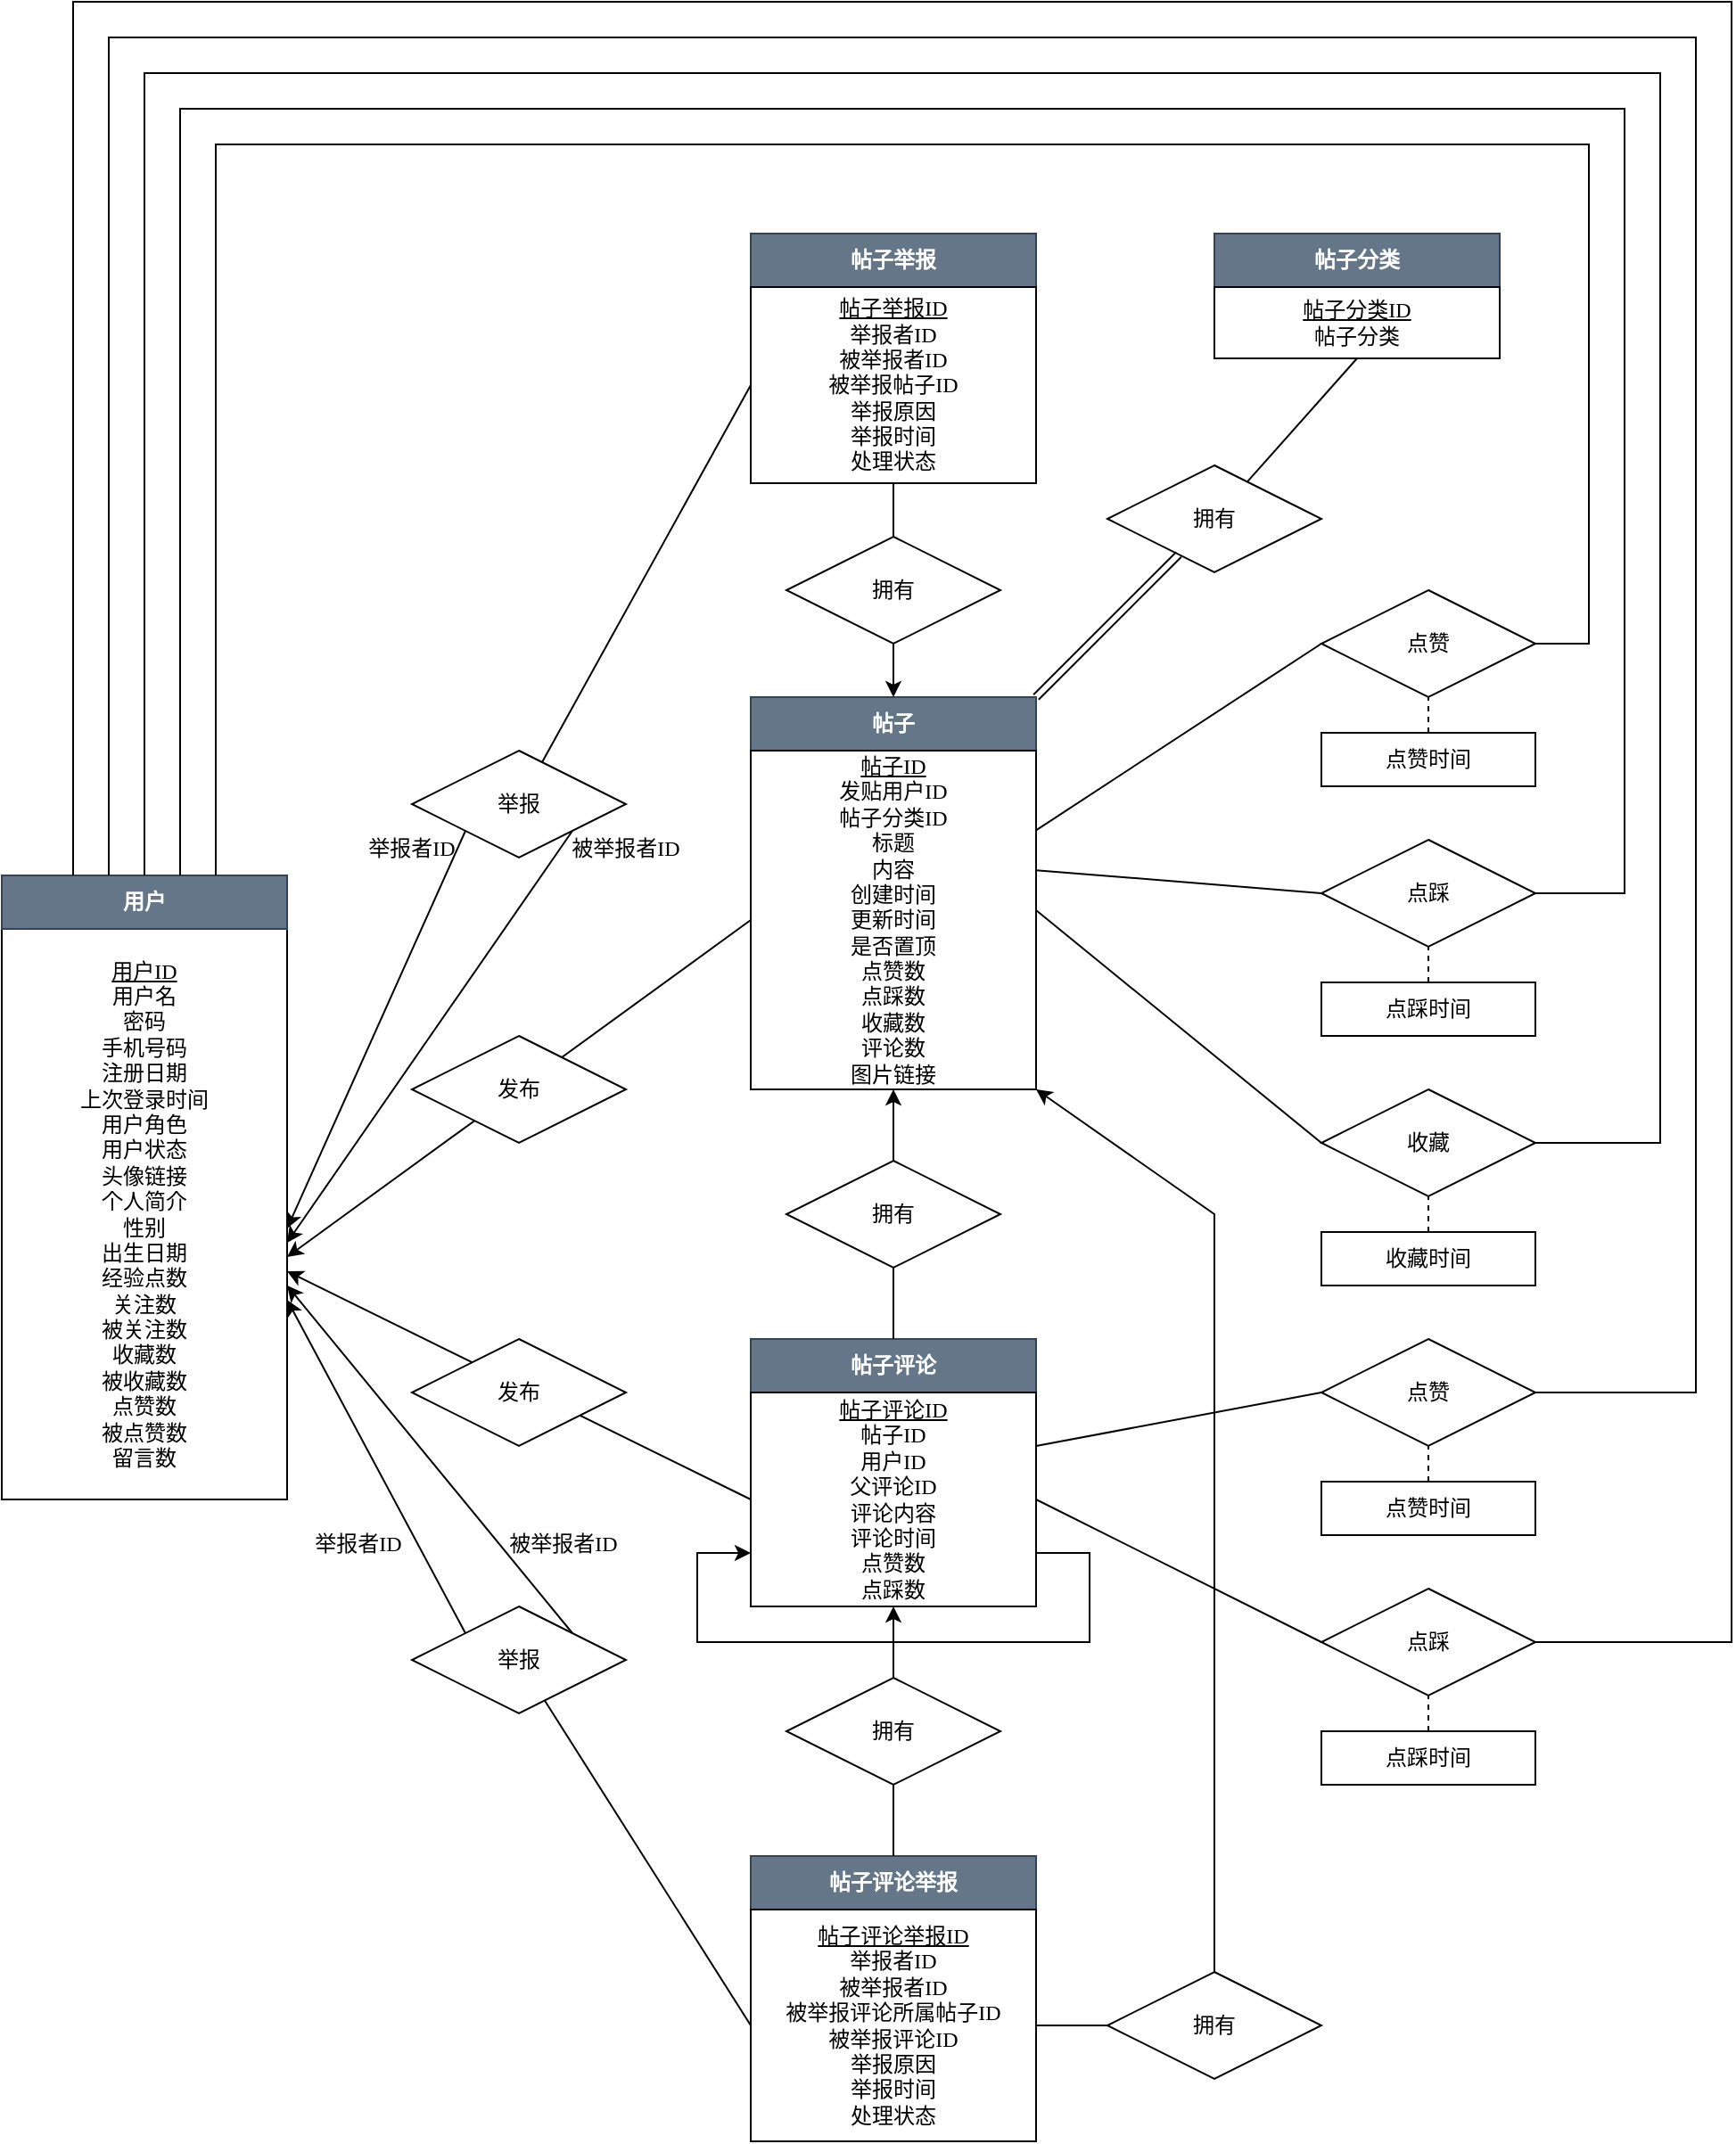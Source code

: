 <mxfile version="22.0.2" type="device">
  <diagram name="第 1 页" id="XWjhuGjZIDZvUrzgFzQ1">
    <mxGraphModel dx="1656" dy="818" grid="1" gridSize="10" guides="1" tooltips="1" connect="1" arrows="1" fold="1" page="1" pageScale="1" pageWidth="827" pageHeight="1169" math="0" shadow="0">
      <root>
        <mxCell id="0" />
        <mxCell id="1" parent="0" />
        <mxCell id="4vjnVDU0GO3KRcUk5MNn-3" value="" style="endArrow=classic;html=1;rounded=0;exitX=0;exitY=0.5;exitDx=0;exitDy=0;entryX=1;entryY=0.6;entryDx=0;entryDy=0;entryPerimeter=0;" parent="1" source="4vjnVDU0GO3KRcUk5MNn-16" target="4vjnVDU0GO3KRcUk5MNn-5" edge="1">
          <mxGeometry width="50" height="50" relative="1" as="geometry">
            <mxPoint x="400" y="632.5" as="sourcePoint" />
            <mxPoint x="220" y="760" as="targetPoint" />
          </mxGeometry>
        </mxCell>
        <mxCell id="4vjnVDU0GO3KRcUk5MNn-4" value="" style="endArrow=classic;html=1;rounded=0;exitX=0;exitY=0.5;exitDx=0;exitDy=0;entryX=1;entryY=0.575;entryDx=0;entryDy=0;entryPerimeter=0;" parent="1" source="4vjnVDU0GO3KRcUk5MNn-14" target="4vjnVDU0GO3KRcUk5MNn-5" edge="1">
          <mxGeometry width="50" height="50" relative="1" as="geometry">
            <mxPoint x="370" y="760" as="sourcePoint" />
            <mxPoint x="220" y="740" as="targetPoint" />
          </mxGeometry>
        </mxCell>
        <mxCell id="4vjnVDU0GO3KRcUk5MNn-5" value="&lt;div style=&quot;border-color: var(--border-color);&quot;&gt;&lt;u style=&quot;border-color: var(--border-color);&quot;&gt;&lt;font face=&quot;新宋体&quot;&gt;用户ID&lt;/font&gt;&lt;/u&gt;&lt;/div&gt;&lt;div style=&quot;border-color: var(--border-color);&quot;&gt;&lt;font face=&quot;新宋体&quot;&gt;用户名&lt;/font&gt;&lt;/div&gt;&lt;div style=&quot;border-color: var(--border-color);&quot;&gt;&lt;font face=&quot;新宋体&quot;&gt;密码&lt;/font&gt;&lt;/div&gt;&lt;div style=&quot;border-color: var(--border-color);&quot;&gt;&lt;span style=&quot;font-family: 新宋体; background-color: initial;&quot;&gt;手机号码&lt;/span&gt;&lt;br&gt;&lt;/div&gt;&lt;div style=&quot;border-color: var(--border-color);&quot;&gt;&lt;font face=&quot;新宋体&quot;&gt;注册日期&lt;/font&gt;&lt;/div&gt;&lt;div style=&quot;border-color: var(--border-color);&quot;&gt;&lt;font face=&quot;新宋体&quot;&gt;上次登录时间&lt;/font&gt;&lt;/div&gt;&lt;div style=&quot;border-color: var(--border-color);&quot;&gt;&lt;font face=&quot;新宋体&quot;&gt;用户角色&lt;/font&gt;&lt;/div&gt;&lt;div style=&quot;border-color: var(--border-color);&quot;&gt;&lt;span style=&quot;border-color: var(--border-color); background-color: initial;&quot;&gt;&lt;font face=&quot;新宋体&quot;&gt;用户状态&lt;/font&gt;&lt;/span&gt;&lt;/div&gt;&lt;div style=&quot;border-color: var(--border-color);&quot;&gt;&lt;span style=&quot;border-color: var(--border-color); background-color: initial;&quot;&gt;&lt;font face=&quot;新宋体&quot;&gt;头像链接&lt;/font&gt;&lt;/span&gt;&lt;/div&gt;&lt;div style=&quot;border-color: var(--border-color);&quot;&gt;&lt;span style=&quot;border-color: var(--border-color); background-color: initial;&quot;&gt;&lt;font face=&quot;新宋体&quot;&gt;个人简介&lt;/font&gt;&lt;/span&gt;&lt;/div&gt;&lt;div style=&quot;border-color: var(--border-color);&quot;&gt;&lt;span style=&quot;border-color: var(--border-color); background-color: initial;&quot;&gt;&lt;font face=&quot;新宋体&quot;&gt;性别&lt;/font&gt;&lt;/span&gt;&lt;/div&gt;&lt;div style=&quot;border-color: var(--border-color);&quot;&gt;&lt;span style=&quot;border-color: var(--border-color); background-color: initial;&quot;&gt;&lt;font face=&quot;新宋体&quot;&gt;出生日期&lt;/font&gt;&lt;/span&gt;&lt;/div&gt;&lt;div style=&quot;border-color: var(--border-color);&quot;&gt;&lt;span style=&quot;border-color: var(--border-color); background-color: initial;&quot;&gt;&lt;font face=&quot;新宋体&quot;&gt;经验点数&lt;/font&gt;&lt;/span&gt;&lt;/div&gt;&lt;div style=&quot;border-color: var(--border-color);&quot;&gt;&lt;span style=&quot;border-color: var(--border-color); background-color: initial;&quot;&gt;&lt;font face=&quot;新宋体&quot;&gt;关注数&lt;/font&gt;&lt;/span&gt;&lt;/div&gt;&lt;div style=&quot;border-color: var(--border-color);&quot;&gt;&lt;span style=&quot;border-color: var(--border-color); background-color: initial;&quot;&gt;&lt;font face=&quot;新宋体&quot;&gt;被关注数&lt;/font&gt;&lt;/span&gt;&lt;/div&gt;&lt;div style=&quot;border-color: var(--border-color);&quot;&gt;&lt;font face=&quot;新宋体&quot;&gt;&lt;span style=&quot;border-color: var(--border-color); background-color: initial;&quot;&gt;收&lt;/span&gt;&lt;span style=&quot;border-color: var(--border-color); background-color: initial;&quot;&gt;藏数&lt;/span&gt;&lt;/font&gt;&lt;/div&gt;&lt;div style=&quot;border-color: var(--border-color);&quot;&gt;&lt;span style=&quot;border-color: var(--border-color); background-color: initial;&quot;&gt;&lt;font face=&quot;新宋体&quot;&gt;被收藏数&lt;/font&gt;&lt;/span&gt;&lt;/div&gt;&lt;div style=&quot;border-color: var(--border-color);&quot;&gt;&lt;span style=&quot;border-color: var(--border-color); background-color: initial;&quot;&gt;&lt;font face=&quot;新宋体&quot;&gt;点赞数&lt;/font&gt;&lt;/span&gt;&lt;/div&gt;&lt;div style=&quot;border-color: var(--border-color);&quot;&gt;&lt;span style=&quot;border-color: var(--border-color); background-color: initial;&quot;&gt;&lt;font face=&quot;新宋体&quot;&gt;被点赞数&lt;/font&gt;&lt;/span&gt;&lt;/div&gt;&lt;div style=&quot;border-color: var(--border-color);&quot;&gt;&lt;span style=&quot;border-color: var(--border-color); background-color: initial;&quot;&gt;&lt;font face=&quot;新宋体&quot;&gt;留言数&lt;/font&gt;&lt;/span&gt;&lt;/div&gt;" style="whiteSpace=wrap;html=1;align=center;" parent="1" vertex="1">
          <mxGeometry x="40" y="560" width="160" height="320" as="geometry" />
        </mxCell>
        <mxCell id="4vjnVDU0GO3KRcUk5MNn-6" value="&lt;b&gt;&lt;font face=&quot;新宋体&quot;&gt;用户&lt;/font&gt;&lt;/b&gt;" style="whiteSpace=wrap;html=1;align=center;fillColor=#647687;fontColor=#ffffff;strokeColor=#314354;" parent="1" vertex="1">
          <mxGeometry x="40" y="530" width="160" height="30" as="geometry" />
        </mxCell>
        <mxCell id="4vjnVDU0GO3KRcUk5MNn-13" value="&lt;b&gt;&lt;font face=&quot;新宋体&quot;&gt;帖子&lt;/font&gt;&lt;/b&gt;" style="whiteSpace=wrap;html=1;align=center;fillColor=#647687;fontColor=#ffffff;strokeColor=#314354;" parent="1" vertex="1">
          <mxGeometry x="460" y="430" width="160" height="30" as="geometry" />
        </mxCell>
        <mxCell id="4vjnVDU0GO3KRcUk5MNn-14" value="&lt;div style=&quot;border-color: var(--border-color);&quot;&gt;&lt;u style=&quot;border-color: var(--border-color);&quot;&gt;&lt;font face=&quot;新宋体&quot;&gt;帖子ID&lt;/font&gt;&lt;/u&gt;&lt;/div&gt;&lt;div style=&quot;border-color: var(--border-color);&quot;&gt;&lt;font face=&quot;新宋体&quot;&gt;发贴用户ID&lt;/font&gt;&lt;/div&gt;&lt;div style=&quot;border-color: var(--border-color);&quot;&gt;&lt;font face=&quot;新宋体&quot;&gt;帖子分类ID&lt;/font&gt;&lt;/div&gt;&lt;div style=&quot;border-color: var(--border-color);&quot;&gt;&lt;div style=&quot;border-color: var(--border-color);&quot;&gt;&lt;font face=&quot;新宋体&quot;&gt;标题&lt;/font&gt;&lt;/div&gt;&lt;div style=&quot;border-color: var(--border-color);&quot;&gt;&lt;font face=&quot;新宋体&quot;&gt;内容&lt;/font&gt;&lt;/div&gt;&lt;div style=&quot;border-color: var(--border-color);&quot;&gt;&lt;font face=&quot;新宋体&quot;&gt;创建时间&lt;/font&gt;&lt;/div&gt;&lt;div style=&quot;border-color: var(--border-color);&quot;&gt;&lt;font face=&quot;新宋体&quot;&gt;更新时间&lt;/font&gt;&lt;/div&gt;&lt;div style=&quot;border-color: var(--border-color);&quot;&gt;&lt;font face=&quot;新宋体&quot;&gt;是否置顶&lt;/font&gt;&lt;/div&gt;&lt;div style=&quot;border-color: var(--border-color);&quot;&gt;&lt;font face=&quot;新宋体&quot;&gt;点赞数&lt;/font&gt;&lt;/div&gt;&lt;div style=&quot;border-color: var(--border-color);&quot;&gt;&lt;font face=&quot;新宋体&quot;&gt;点&lt;/font&gt;&lt;span style=&quot;font-family: 新宋体; background-color: initial;&quot;&gt;踩数&lt;/span&gt;&lt;/div&gt;&lt;div style=&quot;border-color: var(--border-color);&quot;&gt;&lt;span style=&quot;font-family: 新宋体; background-color: initial;&quot;&gt;收藏数&lt;/span&gt;&lt;/div&gt;&lt;div style=&quot;border-color: var(--border-color);&quot;&gt;&lt;span style=&quot;font-family: 新宋体; background-color: initial;&quot;&gt;评论数&lt;/span&gt;&lt;/div&gt;&lt;div style=&quot;border-color: var(--border-color);&quot;&gt;&lt;span style=&quot;font-family: 新宋体; background-color: initial;&quot;&gt;图片链接&lt;/span&gt;&lt;/div&gt;&lt;/div&gt;" style="whiteSpace=wrap;html=1;align=center;" parent="1" vertex="1">
          <mxGeometry x="460" y="460" width="160" height="190" as="geometry" />
        </mxCell>
        <mxCell id="4vjnVDU0GO3KRcUk5MNn-15" value="&lt;b&gt;&lt;font face=&quot;新宋体&quot;&gt;帖子评论&lt;/font&gt;&lt;/b&gt;" style="whiteSpace=wrap;html=1;align=center;fillColor=#647687;fontColor=#ffffff;strokeColor=#314354;" parent="1" vertex="1">
          <mxGeometry x="460" y="790" width="160" height="30" as="geometry" />
        </mxCell>
        <mxCell id="4vjnVDU0GO3KRcUk5MNn-16" value="&lt;div style=&quot;border-color: var(--border-color);&quot;&gt;&lt;u style=&quot;border-color: var(--border-color);&quot;&gt;&lt;font face=&quot;新宋体&quot;&gt;帖子评论ID&lt;/font&gt;&lt;/u&gt;&lt;/div&gt;&lt;div style=&quot;border-color: var(--border-color);&quot;&gt;&lt;font face=&quot;新宋体&quot;&gt;帖子ID&lt;/font&gt;&lt;/div&gt;&lt;div style=&quot;border-color: var(--border-color);&quot;&gt;&lt;div style=&quot;border-color: var(--border-color);&quot;&gt;&lt;span style=&quot;background-color: initial; font-family: 新宋体;&quot;&gt;用户ID&lt;/span&gt;&lt;br&gt;&lt;/div&gt;&lt;div style=&quot;border-color: var(--border-color);&quot;&gt;&lt;font face=&quot;新宋体&quot;&gt;父评论ID&lt;/font&gt;&lt;/div&gt;&lt;div style=&quot;border-color: var(--border-color);&quot;&gt;&lt;font face=&quot;新宋体&quot;&gt;评论内容&lt;/font&gt;&lt;/div&gt;&lt;div style=&quot;border-color: var(--border-color);&quot;&gt;&lt;font face=&quot;新宋体&quot;&gt;评论时间&lt;/font&gt;&lt;/div&gt;&lt;div style=&quot;border-color: var(--border-color);&quot;&gt;&lt;font face=&quot;新宋体&quot;&gt;点赞数&lt;/font&gt;&lt;/div&gt;&lt;div style=&quot;border-color: var(--border-color);&quot;&gt;&lt;font face=&quot;新宋体&quot;&gt;点踩数&lt;/font&gt;&lt;/div&gt;&lt;/div&gt;" style="whiteSpace=wrap;html=1;align=center;" parent="1" vertex="1">
          <mxGeometry x="460" y="820" width="160" height="120" as="geometry" />
        </mxCell>
        <mxCell id="4vjnVDU0GO3KRcUk5MNn-17" value="&lt;b&gt;&lt;font face=&quot;新宋体&quot;&gt;帖子举报&lt;/font&gt;&lt;/b&gt;" style="whiteSpace=wrap;html=1;align=center;fillColor=#647687;fontColor=#ffffff;strokeColor=#314354;" parent="1" vertex="1">
          <mxGeometry x="460" y="170" width="160" height="30" as="geometry" />
        </mxCell>
        <mxCell id="4vjnVDU0GO3KRcUk5MNn-18" value="&lt;div style=&quot;border-color: var(--border-color);&quot;&gt;&lt;u style=&quot;border-color: var(--border-color);&quot;&gt;&lt;font face=&quot;新宋体&quot;&gt;帖子举报ID&lt;/font&gt;&lt;/u&gt;&lt;/div&gt;&lt;div style=&quot;border-color: var(--border-color);&quot;&gt;&lt;div style=&quot;border-color: var(--border-color);&quot;&gt;&lt;font face=&quot;新宋体&quot;&gt;举报者ID&lt;/font&gt;&lt;/div&gt;&lt;div style=&quot;border-color: var(--border-color);&quot;&gt;&lt;font face=&quot;新宋体&quot;&gt;被举报者ID&lt;/font&gt;&lt;/div&gt;&lt;div style=&quot;border-color: var(--border-color);&quot;&gt;&lt;font face=&quot;新宋体&quot;&gt;被举报帖子ID&lt;/font&gt;&lt;/div&gt;&lt;div style=&quot;border-color: var(--border-color);&quot;&gt;&lt;font face=&quot;新宋体&quot;&gt;举报原因&lt;/font&gt;&lt;/div&gt;&lt;div style=&quot;border-color: var(--border-color);&quot;&gt;&lt;font face=&quot;新宋体&quot;&gt;举报时间&lt;/font&gt;&lt;/div&gt;&lt;div style=&quot;border-color: var(--border-color);&quot;&gt;&lt;font face=&quot;新宋体&quot;&gt;处理状态&lt;/font&gt;&lt;/div&gt;&lt;/div&gt;" style="whiteSpace=wrap;html=1;align=center;" parent="1" vertex="1">
          <mxGeometry x="460" y="200" width="160" height="110" as="geometry" />
        </mxCell>
        <mxCell id="4vjnVDU0GO3KRcUk5MNn-23" value="&lt;b&gt;&lt;font face=&quot;新宋体&quot;&gt;帖子评论举报&lt;/font&gt;&lt;/b&gt;" style="whiteSpace=wrap;html=1;align=center;fillColor=#647687;fontColor=#ffffff;strokeColor=#314354;" parent="1" vertex="1">
          <mxGeometry x="460" y="1080" width="160" height="30" as="geometry" />
        </mxCell>
        <mxCell id="4vjnVDU0GO3KRcUk5MNn-24" value="&lt;div style=&quot;border-color: var(--border-color);&quot;&gt;&lt;u style=&quot;border-color: var(--border-color);&quot;&gt;&lt;font face=&quot;新宋体&quot;&gt;帖子评论举报ID&lt;/font&gt;&lt;/u&gt;&lt;/div&gt;&lt;div style=&quot;border-color: var(--border-color);&quot;&gt;&lt;div style=&quot;border-color: var(--border-color);&quot;&gt;&lt;font face=&quot;新宋体&quot;&gt;举报者ID&lt;/font&gt;&lt;/div&gt;&lt;div style=&quot;border-color: var(--border-color);&quot;&gt;&lt;font face=&quot;新宋体&quot;&gt;被举报者ID&lt;/font&gt;&lt;/div&gt;&lt;div style=&quot;border-color: var(--border-color);&quot;&gt;&lt;font face=&quot;新宋体&quot;&gt;被举报评论所属帖子ID&lt;/font&gt;&lt;/div&gt;&lt;div style=&quot;border-color: var(--border-color);&quot;&gt;&lt;font face=&quot;新宋体&quot;&gt;被举报评论ID&lt;/font&gt;&lt;/div&gt;&lt;div style=&quot;border-color: var(--border-color);&quot;&gt;&lt;font face=&quot;新宋体&quot;&gt;举报原因&lt;/font&gt;&lt;/div&gt;&lt;div style=&quot;border-color: var(--border-color);&quot;&gt;&lt;font face=&quot;新宋体&quot;&gt;举报时间&lt;/font&gt;&lt;/div&gt;&lt;div style=&quot;border-color: var(--border-color);&quot;&gt;&lt;font face=&quot;新宋体&quot;&gt;处理状态&lt;/font&gt;&lt;/div&gt;&lt;/div&gt;" style="whiteSpace=wrap;html=1;align=center;" parent="1" vertex="1">
          <mxGeometry x="460" y="1110" width="160" height="130" as="geometry" />
        </mxCell>
        <mxCell id="4vjnVDU0GO3KRcUk5MNn-41" style="edgeStyle=orthogonalEdgeStyle;rounded=0;orthogonalLoop=1;jettySize=auto;html=1;exitX=0.5;exitY=0;exitDx=0;exitDy=0;entryX=0.5;entryY=1;entryDx=0;entryDy=0;" parent="1" source="4vjnVDU0GO3KRcUk5MNn-42" target="4vjnVDU0GO3KRcUk5MNn-14" edge="1">
          <mxGeometry relative="1" as="geometry" />
        </mxCell>
        <mxCell id="4vjnVDU0GO3KRcUk5MNn-42" value="&lt;font face=&quot;新宋体&quot;&gt;拥有&lt;/font&gt;" style="shape=rhombus;perimeter=rhombusPerimeter;whiteSpace=wrap;html=1;align=center;" parent="1" vertex="1">
          <mxGeometry x="480" y="690" width="120" height="60" as="geometry" />
        </mxCell>
        <mxCell id="4vjnVDU0GO3KRcUk5MNn-43" style="edgeStyle=orthogonalEdgeStyle;rounded=0;orthogonalLoop=1;jettySize=auto;html=1;exitX=1;exitY=0.75;exitDx=0;exitDy=0;entryX=0;entryY=0.75;entryDx=0;entryDy=0;" parent="1" source="4vjnVDU0GO3KRcUk5MNn-16" target="4vjnVDU0GO3KRcUk5MNn-16" edge="1">
          <mxGeometry relative="1" as="geometry">
            <mxPoint x="450" y="920" as="targetPoint" />
            <Array as="points">
              <mxPoint x="650" y="910" />
              <mxPoint x="650" y="960" />
              <mxPoint x="430" y="960" />
              <mxPoint x="430" y="910" />
            </Array>
          </mxGeometry>
        </mxCell>
        <mxCell id="4vjnVDU0GO3KRcUk5MNn-44" value="&lt;font face=&quot;新宋体&quot;&gt;点赞&lt;/font&gt;" style="shape=rhombus;perimeter=rhombusPerimeter;whiteSpace=wrap;html=1;align=center;" parent="1" vertex="1">
          <mxGeometry x="780" y="370" width="120" height="60" as="geometry" />
        </mxCell>
        <mxCell id="4vjnVDU0GO3KRcUk5MNn-45" value="&lt;div style=&quot;border-color: var(--border-color);&quot;&gt;&lt;span style=&quot;font-family: 新宋体; background-color: initial;&quot;&gt;点赞时间&lt;/span&gt;&lt;br&gt;&lt;/div&gt;" style="whiteSpace=wrap;html=1;align=center;" parent="1" vertex="1">
          <mxGeometry x="780" y="450" width="120" height="30" as="geometry" />
        </mxCell>
        <mxCell id="4vjnVDU0GO3KRcUk5MNn-46" value="" style="endArrow=none;dashed=1;html=1;rounded=0;entryX=0.5;entryY=1;entryDx=0;entryDy=0;exitX=0.5;exitY=0;exitDx=0;exitDy=0;" parent="1" source="4vjnVDU0GO3KRcUk5MNn-45" target="4vjnVDU0GO3KRcUk5MNn-44" edge="1">
          <mxGeometry width="50" height="50" relative="1" as="geometry">
            <mxPoint x="700" y="480" as="sourcePoint" />
            <mxPoint x="840" y="440" as="targetPoint" />
          </mxGeometry>
        </mxCell>
        <mxCell id="4vjnVDU0GO3KRcUk5MNn-53" value="&lt;font face=&quot;新宋体&quot;&gt;点踩&lt;/font&gt;" style="shape=rhombus;perimeter=rhombusPerimeter;whiteSpace=wrap;html=1;align=center;" parent="1" vertex="1">
          <mxGeometry x="780" y="510" width="120" height="60" as="geometry" />
        </mxCell>
        <mxCell id="4vjnVDU0GO3KRcUk5MNn-54" value="&lt;div style=&quot;border-color: var(--border-color);&quot;&gt;&lt;span style=&quot;font-family: 新宋体; background-color: initial;&quot;&gt;点踩时间&lt;/span&gt;&lt;br&gt;&lt;/div&gt;" style="whiteSpace=wrap;html=1;align=center;" parent="1" vertex="1">
          <mxGeometry x="780" y="590" width="120" height="30" as="geometry" />
        </mxCell>
        <mxCell id="4vjnVDU0GO3KRcUk5MNn-55" value="" style="endArrow=none;dashed=1;html=1;rounded=0;entryX=0.5;entryY=1;entryDx=0;entryDy=0;exitX=0.5;exitY=0;exitDx=0;exitDy=0;" parent="1" source="4vjnVDU0GO3KRcUk5MNn-54" target="4vjnVDU0GO3KRcUk5MNn-53" edge="1">
          <mxGeometry width="50" height="50" relative="1" as="geometry">
            <mxPoint x="700" y="620" as="sourcePoint" />
            <mxPoint x="840" y="580" as="targetPoint" />
          </mxGeometry>
        </mxCell>
        <mxCell id="4vjnVDU0GO3KRcUk5MNn-56" value="&lt;font face=&quot;新宋体&quot;&gt;收藏&lt;/font&gt;" style="shape=rhombus;perimeter=rhombusPerimeter;whiteSpace=wrap;html=1;align=center;" parent="1" vertex="1">
          <mxGeometry x="780" y="650" width="120" height="60" as="geometry" />
        </mxCell>
        <mxCell id="4vjnVDU0GO3KRcUk5MNn-57" value="&lt;div style=&quot;border-color: var(--border-color);&quot;&gt;&lt;span style=&quot;font-family: 新宋体; background-color: initial;&quot;&gt;收藏时间&lt;/span&gt;&lt;br&gt;&lt;/div&gt;" style="whiteSpace=wrap;html=1;align=center;" parent="1" vertex="1">
          <mxGeometry x="780" y="730" width="120" height="30" as="geometry" />
        </mxCell>
        <mxCell id="4vjnVDU0GO3KRcUk5MNn-58" value="" style="endArrow=none;dashed=1;html=1;rounded=0;entryX=0.5;entryY=1;entryDx=0;entryDy=0;exitX=0.5;exitY=0;exitDx=0;exitDy=0;" parent="1" source="4vjnVDU0GO3KRcUk5MNn-57" target="4vjnVDU0GO3KRcUk5MNn-56" edge="1">
          <mxGeometry width="50" height="50" relative="1" as="geometry">
            <mxPoint x="700" y="760" as="sourcePoint" />
            <mxPoint x="840" y="720" as="targetPoint" />
          </mxGeometry>
        </mxCell>
        <mxCell id="4vjnVDU0GO3KRcUk5MNn-59" value="&lt;font face=&quot;新宋体&quot;&gt;点赞&lt;/font&gt;" style="shape=rhombus;perimeter=rhombusPerimeter;whiteSpace=wrap;html=1;align=center;" parent="1" vertex="1">
          <mxGeometry x="780" y="790" width="120" height="60" as="geometry" />
        </mxCell>
        <mxCell id="4vjnVDU0GO3KRcUk5MNn-60" value="&lt;div style=&quot;border-color: var(--border-color);&quot;&gt;&lt;span style=&quot;font-family: 新宋体; background-color: initial;&quot;&gt;点赞时间&lt;/span&gt;&lt;br&gt;&lt;/div&gt;" style="whiteSpace=wrap;html=1;align=center;" parent="1" vertex="1">
          <mxGeometry x="780" y="870" width="120" height="30" as="geometry" />
        </mxCell>
        <mxCell id="4vjnVDU0GO3KRcUk5MNn-61" value="" style="endArrow=none;dashed=1;html=1;rounded=0;entryX=0.5;entryY=1;entryDx=0;entryDy=0;exitX=0.5;exitY=0;exitDx=0;exitDy=0;" parent="1" source="4vjnVDU0GO3KRcUk5MNn-60" target="4vjnVDU0GO3KRcUk5MNn-59" edge="1">
          <mxGeometry width="50" height="50" relative="1" as="geometry">
            <mxPoint x="700" y="900" as="sourcePoint" />
            <mxPoint x="840" y="860" as="targetPoint" />
          </mxGeometry>
        </mxCell>
        <mxCell id="4vjnVDU0GO3KRcUk5MNn-62" value="&lt;font face=&quot;新宋体&quot;&gt;点踩&lt;/font&gt;" style="shape=rhombus;perimeter=rhombusPerimeter;whiteSpace=wrap;html=1;align=center;" parent="1" vertex="1">
          <mxGeometry x="780" y="930" width="120" height="60" as="geometry" />
        </mxCell>
        <mxCell id="4vjnVDU0GO3KRcUk5MNn-63" value="&lt;div style=&quot;border-color: var(--border-color);&quot;&gt;&lt;span style=&quot;font-family: 新宋体; background-color: initial;&quot;&gt;点踩时间&lt;/span&gt;&lt;br&gt;&lt;/div&gt;" style="whiteSpace=wrap;html=1;align=center;" parent="1" vertex="1">
          <mxGeometry x="780" y="1010" width="120" height="30" as="geometry" />
        </mxCell>
        <mxCell id="4vjnVDU0GO3KRcUk5MNn-64" value="" style="endArrow=none;dashed=1;html=1;rounded=0;entryX=0.5;entryY=1;entryDx=0;entryDy=0;exitX=0.5;exitY=0;exitDx=0;exitDy=0;" parent="1" source="4vjnVDU0GO3KRcUk5MNn-63" target="4vjnVDU0GO3KRcUk5MNn-62" edge="1">
          <mxGeometry width="50" height="50" relative="1" as="geometry">
            <mxPoint x="700" y="1040" as="sourcePoint" />
            <mxPoint x="840" y="1000" as="targetPoint" />
          </mxGeometry>
        </mxCell>
        <mxCell id="4vjnVDU0GO3KRcUk5MNn-65" style="edgeStyle=orthogonalEdgeStyle;rounded=0;orthogonalLoop=1;jettySize=auto;html=1;exitX=0.5;exitY=1;exitDx=0;exitDy=0;entryX=0.5;entryY=0;entryDx=0;entryDy=0;" parent="1" source="4vjnVDU0GO3KRcUk5MNn-66" target="4vjnVDU0GO3KRcUk5MNn-13" edge="1">
          <mxGeometry relative="1" as="geometry" />
        </mxCell>
        <mxCell id="4vjnVDU0GO3KRcUk5MNn-66" value="&lt;font face=&quot;新宋体&quot;&gt;拥有&lt;br&gt;&lt;/font&gt;" style="shape=rhombus;perimeter=rhombusPerimeter;whiteSpace=wrap;html=1;align=center;" parent="1" vertex="1">
          <mxGeometry x="480" y="340" width="120" height="60" as="geometry" />
        </mxCell>
        <mxCell id="4vjnVDU0GO3KRcUk5MNn-67" style="edgeStyle=orthogonalEdgeStyle;rounded=0;orthogonalLoop=1;jettySize=auto;html=1;exitX=0.5;exitY=0;exitDx=0;exitDy=0;entryX=0.5;entryY=1;entryDx=0;entryDy=0;" parent="1" source="4vjnVDU0GO3KRcUk5MNn-68" target="4vjnVDU0GO3KRcUk5MNn-16" edge="1">
          <mxGeometry relative="1" as="geometry" />
        </mxCell>
        <mxCell id="4vjnVDU0GO3KRcUk5MNn-68" value="&lt;font face=&quot;新宋体&quot;&gt;拥有&lt;br&gt;&lt;/font&gt;" style="shape=rhombus;perimeter=rhombusPerimeter;whiteSpace=wrap;html=1;align=center;" parent="1" vertex="1">
          <mxGeometry x="480" y="980" width="120" height="60" as="geometry" />
        </mxCell>
        <mxCell id="4vjnVDU0GO3KRcUk5MNn-69" value="&lt;font face=&quot;新宋体&quot;&gt;拥有&lt;br&gt;&lt;/font&gt;" style="shape=rhombus;perimeter=rhombusPerimeter;whiteSpace=wrap;html=1;align=center;" parent="1" vertex="1">
          <mxGeometry x="660" y="1145" width="120" height="60" as="geometry" />
        </mxCell>
        <mxCell id="4vjnVDU0GO3KRcUk5MNn-96" value="&lt;font face=&quot;新宋体&quot;&gt;发布&lt;/font&gt;" style="shape=rhombus;perimeter=rhombusPerimeter;whiteSpace=wrap;html=1;align=center;" parent="1" vertex="1">
          <mxGeometry x="270" y="620" width="120" height="60" as="geometry" />
        </mxCell>
        <mxCell id="4vjnVDU0GO3KRcUk5MNn-97" value="&lt;font face=&quot;新宋体&quot;&gt;发布&lt;/font&gt;" style="shape=rhombus;perimeter=rhombusPerimeter;whiteSpace=wrap;html=1;align=center;" parent="1" vertex="1">
          <mxGeometry x="270" y="790" width="120" height="60" as="geometry" />
        </mxCell>
        <mxCell id="4vjnVDU0GO3KRcUk5MNn-98" value="&lt;font face=&quot;新宋体&quot;&gt;举报&lt;/font&gt;" style="shape=rhombus;perimeter=rhombusPerimeter;whiteSpace=wrap;html=1;align=center;" parent="1" vertex="1">
          <mxGeometry x="270" y="460" width="120" height="60" as="geometry" />
        </mxCell>
        <mxCell id="4vjnVDU0GO3KRcUk5MNn-99" value="&lt;font face=&quot;新宋体&quot;&gt;举报&lt;/font&gt;" style="shape=rhombus;perimeter=rhombusPerimeter;whiteSpace=wrap;html=1;align=center;" parent="1" vertex="1">
          <mxGeometry x="270" y="940" width="120" height="60" as="geometry" />
        </mxCell>
        <mxCell id="4vjnVDU0GO3KRcUk5MNn-103" value="" style="endArrow=none;html=1;rounded=0;entryX=1;entryY=0.5;entryDx=0;entryDy=0;exitX=0.75;exitY=0;exitDx=0;exitDy=0;" parent="1" source="4vjnVDU0GO3KRcUk5MNn-6" target="4vjnVDU0GO3KRcUk5MNn-44" edge="1">
          <mxGeometry width="50" height="50" relative="1" as="geometry">
            <mxPoint x="160" y="480" as="sourcePoint" />
            <mxPoint x="330" y="150" as="targetPoint" />
            <Array as="points">
              <mxPoint x="160" y="120" />
              <mxPoint x="930" y="120" />
              <mxPoint x="930" y="400" />
            </Array>
          </mxGeometry>
        </mxCell>
        <mxCell id="4vjnVDU0GO3KRcUk5MNn-104" value="" style="endArrow=none;html=1;rounded=0;entryX=1;entryY=0.5;entryDx=0;entryDy=0;exitX=0.625;exitY=0;exitDx=0;exitDy=0;exitPerimeter=0;" parent="1" source="4vjnVDU0GO3KRcUk5MNn-6" target="4vjnVDU0GO3KRcUk5MNn-53" edge="1">
          <mxGeometry width="50" height="50" relative="1" as="geometry">
            <mxPoint x="140" y="480" as="sourcePoint" />
            <mxPoint x="310" y="120" as="targetPoint" />
            <Array as="points">
              <mxPoint x="140" y="100" />
              <mxPoint x="950" y="100" />
              <mxPoint x="950" y="540" />
            </Array>
          </mxGeometry>
        </mxCell>
        <mxCell id="4vjnVDU0GO3KRcUk5MNn-105" value="" style="endArrow=none;html=1;rounded=0;entryX=1;entryY=0.5;entryDx=0;entryDy=0;exitX=0.5;exitY=0;exitDx=0;exitDy=0;" parent="1" source="4vjnVDU0GO3KRcUk5MNn-6" target="4vjnVDU0GO3KRcUk5MNn-56" edge="1">
          <mxGeometry width="50" height="50" relative="1" as="geometry">
            <mxPoint x="110" y="410" as="sourcePoint" />
            <mxPoint x="290" y="90" as="targetPoint" />
            <Array as="points">
              <mxPoint x="120" y="80" />
              <mxPoint x="970" y="80" />
              <mxPoint x="970" y="680" />
            </Array>
          </mxGeometry>
        </mxCell>
        <mxCell id="4vjnVDU0GO3KRcUk5MNn-106" value="" style="endArrow=none;html=1;rounded=0;entryX=1;entryY=0.5;entryDx=0;entryDy=0;exitX=0.375;exitY=0;exitDx=0;exitDy=0;exitPerimeter=0;" parent="1" source="4vjnVDU0GO3KRcUk5MNn-6" target="4vjnVDU0GO3KRcUk5MNn-59" edge="1">
          <mxGeometry width="50" height="50" relative="1" as="geometry">
            <mxPoint x="100" y="480" as="sourcePoint" />
            <mxPoint x="270" y="60" as="targetPoint" />
            <Array as="points">
              <mxPoint x="100" y="60" />
              <mxPoint x="990" y="60" />
              <mxPoint x="990" y="820" />
            </Array>
          </mxGeometry>
        </mxCell>
        <mxCell id="4vjnVDU0GO3KRcUk5MNn-107" value="" style="endArrow=none;html=1;rounded=0;entryX=1;entryY=0.5;entryDx=0;entryDy=0;exitX=0.25;exitY=0;exitDx=0;exitDy=0;" parent="1" source="4vjnVDU0GO3KRcUk5MNn-6" target="4vjnVDU0GO3KRcUk5MNn-62" edge="1">
          <mxGeometry width="50" height="50" relative="1" as="geometry">
            <mxPoint x="80" y="480" as="sourcePoint" />
            <mxPoint x="250" y="30" as="targetPoint" />
            <Array as="points">
              <mxPoint x="80" y="40" />
              <mxPoint x="1010" y="40" />
              <mxPoint x="1010" y="960" />
            </Array>
          </mxGeometry>
        </mxCell>
        <mxCell id="4vjnVDU0GO3KRcUk5MNn-128" value="" style="endArrow=none;html=1;rounded=0;entryX=0.5;entryY=1;entryDx=0;entryDy=0;exitX=0.5;exitY=0;exitDx=0;exitDy=0;" parent="1" source="4vjnVDU0GO3KRcUk5MNn-66" target="4vjnVDU0GO3KRcUk5MNn-18" edge="1">
          <mxGeometry width="50" height="50" relative="1" as="geometry">
            <mxPoint x="480" y="370" as="sourcePoint" />
            <mxPoint x="530" y="320" as="targetPoint" />
          </mxGeometry>
        </mxCell>
        <mxCell id="4vjnVDU0GO3KRcUk5MNn-129" value="" style="endArrow=none;html=1;rounded=0;entryX=0.5;entryY=1;entryDx=0;entryDy=0;exitX=0.5;exitY=0;exitDx=0;exitDy=0;" parent="1" source="4vjnVDU0GO3KRcUk5MNn-15" target="4vjnVDU0GO3KRcUk5MNn-42" edge="1">
          <mxGeometry width="50" height="50" relative="1" as="geometry">
            <mxPoint x="400" y="800" as="sourcePoint" />
            <mxPoint x="450" y="750" as="targetPoint" />
          </mxGeometry>
        </mxCell>
        <mxCell id="4vjnVDU0GO3KRcUk5MNn-130" value="" style="endArrow=none;html=1;rounded=0;entryX=0.5;entryY=1;entryDx=0;entryDy=0;exitX=0.5;exitY=0;exitDx=0;exitDy=0;" parent="1" source="4vjnVDU0GO3KRcUk5MNn-23" target="4vjnVDU0GO3KRcUk5MNn-68" edge="1">
          <mxGeometry width="50" height="50" relative="1" as="geometry">
            <mxPoint x="410" y="1080" as="sourcePoint" />
            <mxPoint x="460" y="1030" as="targetPoint" />
          </mxGeometry>
        </mxCell>
        <mxCell id="4vjnVDU0GO3KRcUk5MNn-131" value="" style="endArrow=none;html=1;rounded=0;entryX=0;entryY=0.5;entryDx=0;entryDy=0;" parent="1" source="4vjnVDU0GO3KRcUk5MNn-98" target="4vjnVDU0GO3KRcUk5MNn-18" edge="1">
          <mxGeometry width="50" height="50" relative="1" as="geometry">
            <mxPoint x="380" y="370" as="sourcePoint" />
            <mxPoint x="430" y="320" as="targetPoint" />
          </mxGeometry>
        </mxCell>
        <mxCell id="4vjnVDU0GO3KRcUk5MNn-132" value="" style="endArrow=none;html=1;rounded=0;entryX=0;entryY=0.5;entryDx=0;entryDy=0;" parent="1" source="4vjnVDU0GO3KRcUk5MNn-99" target="4vjnVDU0GO3KRcUk5MNn-24" edge="1">
          <mxGeometry width="50" height="50" relative="1" as="geometry">
            <mxPoint x="360" y="1080" as="sourcePoint" />
            <mxPoint x="410" y="1030" as="targetPoint" />
          </mxGeometry>
        </mxCell>
        <mxCell id="4vjnVDU0GO3KRcUk5MNn-136" value="" style="endArrow=classic;html=1;rounded=0;exitX=1;exitY=0;exitDx=0;exitDy=0;entryX=1;entryY=0.625;entryDx=0;entryDy=0;entryPerimeter=0;" parent="1" source="4vjnVDU0GO3KRcUk5MNn-99" target="4vjnVDU0GO3KRcUk5MNn-5" edge="1">
          <mxGeometry width="50" height="50" relative="1" as="geometry">
            <mxPoint x="280" y="930" as="sourcePoint" />
            <mxPoint x="210" y="770" as="targetPoint" />
          </mxGeometry>
        </mxCell>
        <mxCell id="4vjnVDU0GO3KRcUk5MNn-137" value="" style="endArrow=classic;html=1;rounded=0;exitX=0;exitY=0;exitDx=0;exitDy=0;entryX=1;entryY=0.65;entryDx=0;entryDy=0;entryPerimeter=0;" parent="1" source="4vjnVDU0GO3KRcUk5MNn-99" target="4vjnVDU0GO3KRcUk5MNn-5" edge="1">
          <mxGeometry width="50" height="50" relative="1" as="geometry">
            <mxPoint x="240" y="970" as="sourcePoint" />
            <mxPoint x="210" y="780" as="targetPoint" />
          </mxGeometry>
        </mxCell>
        <mxCell id="4vjnVDU0GO3KRcUk5MNn-138" value="" style="endArrow=classic;html=1;rounded=0;exitX=0;exitY=1;exitDx=0;exitDy=0;entryX=1;entryY=0.525;entryDx=0;entryDy=0;entryPerimeter=0;" parent="1" source="4vjnVDU0GO3KRcUk5MNn-98" target="4vjnVDU0GO3KRcUk5MNn-5" edge="1">
          <mxGeometry width="50" height="50" relative="1" as="geometry">
            <mxPoint x="260" y="620" as="sourcePoint" />
            <mxPoint x="310" y="570" as="targetPoint" />
          </mxGeometry>
        </mxCell>
        <mxCell id="4vjnVDU0GO3KRcUk5MNn-139" value="" style="endArrow=classic;html=1;rounded=0;exitX=1;exitY=1;exitDx=0;exitDy=0;entryX=1;entryY=0.55;entryDx=0;entryDy=0;entryPerimeter=0;" parent="1" source="4vjnVDU0GO3KRcUk5MNn-98" target="4vjnVDU0GO3KRcUk5MNn-5" edge="1">
          <mxGeometry width="50" height="50" relative="1" as="geometry">
            <mxPoint x="350" y="540" as="sourcePoint" />
            <mxPoint x="210" y="740" as="targetPoint" />
          </mxGeometry>
        </mxCell>
        <mxCell id="4vjnVDU0GO3KRcUk5MNn-141" value="" style="endArrow=none;html=1;rounded=0;entryX=1;entryY=0.5;entryDx=0;entryDy=0;exitX=0;exitY=0.5;exitDx=0;exitDy=0;" parent="1" source="4vjnVDU0GO3KRcUk5MNn-69" target="4vjnVDU0GO3KRcUk5MNn-24" edge="1">
          <mxGeometry width="50" height="50" relative="1" as="geometry">
            <mxPoint x="-410" y="1185" as="sourcePoint" />
            <mxPoint x="-370" y="1185" as="targetPoint" />
          </mxGeometry>
        </mxCell>
        <mxCell id="4vjnVDU0GO3KRcUk5MNn-143" value="" style="endArrow=classic;html=1;rounded=0;exitX=0.5;exitY=0;exitDx=0;exitDy=0;entryX=1;entryY=1;entryDx=0;entryDy=0;" parent="1" source="4vjnVDU0GO3KRcUk5MNn-69" target="4vjnVDU0GO3KRcUk5MNn-14" edge="1">
          <mxGeometry width="50" height="50" relative="1" as="geometry">
            <mxPoint x="720" y="1050" as="sourcePoint" />
            <mxPoint x="630" y="580" as="targetPoint" />
            <Array as="points">
              <mxPoint x="720" y="720" />
            </Array>
          </mxGeometry>
        </mxCell>
        <mxCell id="4vjnVDU0GO3KRcUk5MNn-149" value="" style="endArrow=none;html=1;rounded=0;entryX=0;entryY=0.5;entryDx=0;entryDy=0;exitX=1;exitY=0.25;exitDx=0;exitDy=0;" parent="1" source="4vjnVDU0GO3KRcUk5MNn-16" target="4vjnVDU0GO3KRcUk5MNn-59" edge="1">
          <mxGeometry width="50" height="50" relative="1" as="geometry">
            <mxPoint x="750" y="870" as="sourcePoint" />
            <mxPoint x="800" y="820" as="targetPoint" />
          </mxGeometry>
        </mxCell>
        <mxCell id="4vjnVDU0GO3KRcUk5MNn-150" value="" style="endArrow=none;html=1;rounded=0;exitX=1;exitY=0.5;exitDx=0;exitDy=0;entryX=0;entryY=0.5;entryDx=0;entryDy=0;" parent="1" source="4vjnVDU0GO3KRcUk5MNn-16" target="4vjnVDU0GO3KRcUk5MNn-62" edge="1">
          <mxGeometry width="50" height="50" relative="1" as="geometry">
            <mxPoint x="660" y="920" as="sourcePoint" />
            <mxPoint x="710" y="870" as="targetPoint" />
          </mxGeometry>
        </mxCell>
        <mxCell id="4vjnVDU0GO3KRcUk5MNn-151" value="" style="endArrow=none;html=1;rounded=0;entryX=0;entryY=0.5;entryDx=0;entryDy=0;exitX=1;exitY=0.353;exitDx=0;exitDy=0;exitPerimeter=0;" parent="1" source="4vjnVDU0GO3KRcUk5MNn-14" target="4vjnVDU0GO3KRcUk5MNn-53" edge="1">
          <mxGeometry width="50" height="50" relative="1" as="geometry">
            <mxPoint x="650" y="540" as="sourcePoint" />
            <mxPoint x="760" y="530" as="targetPoint" />
          </mxGeometry>
        </mxCell>
        <mxCell id="4vjnVDU0GO3KRcUk5MNn-152" value="" style="endArrow=none;html=1;rounded=0;exitX=1;exitY=0.235;exitDx=0;exitDy=0;exitPerimeter=0;entryX=0;entryY=0.5;entryDx=0;entryDy=0;" parent="1" source="4vjnVDU0GO3KRcUk5MNn-14" target="4vjnVDU0GO3KRcUk5MNn-44" edge="1">
          <mxGeometry width="50" height="50" relative="1" as="geometry">
            <mxPoint x="630" y="550" as="sourcePoint" />
            <mxPoint x="770" y="500" as="targetPoint" />
          </mxGeometry>
        </mxCell>
        <mxCell id="4vjnVDU0GO3KRcUk5MNn-153" value="" style="endArrow=none;html=1;rounded=0;entryX=0;entryY=0.5;entryDx=0;entryDy=0;exitX=1;exitY=0.471;exitDx=0;exitDy=0;exitPerimeter=0;" parent="1" source="4vjnVDU0GO3KRcUk5MNn-14" target="4vjnVDU0GO3KRcUk5MNn-56" edge="1">
          <mxGeometry width="50" height="50" relative="1" as="geometry">
            <mxPoint x="640" y="560" as="sourcePoint" />
            <mxPoint x="730" y="480" as="targetPoint" />
          </mxGeometry>
        </mxCell>
        <mxCell id="4vjnVDU0GO3KRcUk5MNn-156" value="&lt;font face=&quot;新宋体&quot;&gt;被举报者ID&lt;/font&gt;" style="text;html=1;strokeColor=none;fillColor=none;align=center;verticalAlign=middle;whiteSpace=wrap;rounded=0;" parent="1" vertex="1">
          <mxGeometry x="320" y="890" width="70" height="30" as="geometry" />
        </mxCell>
        <mxCell id="4vjnVDU0GO3KRcUk5MNn-157" value="&lt;font face=&quot;新宋体&quot;&gt;举报者ID&lt;/font&gt;" style="text;html=1;strokeColor=none;fillColor=none;align=center;verticalAlign=middle;whiteSpace=wrap;rounded=0;" parent="1" vertex="1">
          <mxGeometry x="210" y="890" width="60" height="30" as="geometry" />
        </mxCell>
        <mxCell id="4vjnVDU0GO3KRcUk5MNn-158" value="&lt;font face=&quot;新宋体&quot;&gt;被举报者ID&lt;/font&gt;" style="text;html=1;strokeColor=none;fillColor=none;align=center;verticalAlign=middle;whiteSpace=wrap;rounded=0;" parent="1" vertex="1">
          <mxGeometry x="350" y="500" width="80" height="30" as="geometry" />
        </mxCell>
        <mxCell id="4vjnVDU0GO3KRcUk5MNn-159" value="&lt;font face=&quot;新宋体&quot;&gt;举报者ID&lt;/font&gt;" style="text;html=1;strokeColor=none;fillColor=none;align=center;verticalAlign=middle;whiteSpace=wrap;rounded=0;" parent="1" vertex="1">
          <mxGeometry x="240" y="500" width="60" height="30" as="geometry" />
        </mxCell>
        <mxCell id="wtGiRDT7w5hbw2brRjI3-1" value="&lt;b&gt;&lt;font face=&quot;新宋体&quot;&gt;帖子分类&lt;/font&gt;&lt;/b&gt;" style="whiteSpace=wrap;html=1;align=center;fillColor=#647687;fontColor=#ffffff;strokeColor=#314354;" parent="1" vertex="1">
          <mxGeometry x="720" y="170" width="160" height="30" as="geometry" />
        </mxCell>
        <mxCell id="wtGiRDT7w5hbw2brRjI3-2" value="&lt;div style=&quot;border-color: var(--border-color);&quot;&gt;&lt;u style=&quot;border-color: var(--border-color);&quot;&gt;&lt;font face=&quot;新宋体&quot;&gt;帖子分类ID&lt;/font&gt;&lt;/u&gt;&lt;/div&gt;&lt;div style=&quot;border-color: var(--border-color);&quot;&gt;&lt;font face=&quot;新宋体&quot;&gt;帖子分类&lt;/font&gt;&lt;/div&gt;" style="whiteSpace=wrap;html=1;align=center;" parent="1" vertex="1">
          <mxGeometry x="720" y="200" width="160" height="40" as="geometry" />
        </mxCell>
        <mxCell id="wtGiRDT7w5hbw2brRjI3-3" value="&lt;font face=&quot;新宋体&quot;&gt;拥有&lt;/font&gt;" style="shape=rhombus;perimeter=rhombusPerimeter;whiteSpace=wrap;html=1;align=center;" parent="1" vertex="1">
          <mxGeometry x="660" y="300" width="120" height="60" as="geometry" />
        </mxCell>
        <mxCell id="wtGiRDT7w5hbw2brRjI3-4" value="" style="endArrow=none;html=1;rounded=0;entryX=0.5;entryY=1;entryDx=0;entryDy=0;" parent="1" source="wtGiRDT7w5hbw2brRjI3-3" target="wtGiRDT7w5hbw2brRjI3-2" edge="1">
          <mxGeometry width="50" height="50" relative="1" as="geometry">
            <mxPoint x="660" y="320" as="sourcePoint" />
            <mxPoint x="710" y="270" as="targetPoint" />
          </mxGeometry>
        </mxCell>
        <mxCell id="wtGiRDT7w5hbw2brRjI3-5" value="" style="shape=link;html=1;rounded=0;entryX=1;entryY=0;entryDx=0;entryDy=0;" parent="1" source="wtGiRDT7w5hbw2brRjI3-3" target="4vjnVDU0GO3KRcUk5MNn-13" edge="1">
          <mxGeometry relative="1" as="geometry">
            <mxPoint x="810" y="360" as="sourcePoint" />
            <mxPoint x="670" y="430" as="targetPoint" />
          </mxGeometry>
        </mxCell>
        <mxCell id="wtGiRDT7w5hbw2brRjI3-6" value="" style="resizable=0;html=1;whiteSpace=wrap;align=left;verticalAlign=bottom;" parent="wtGiRDT7w5hbw2brRjI3-5" connectable="0" vertex="1">
          <mxGeometry x="-1" relative="1" as="geometry" />
        </mxCell>
        <mxCell id="wtGiRDT7w5hbw2brRjI3-7" value="" style="resizable=0;html=1;whiteSpace=wrap;align=right;verticalAlign=bottom;" parent="wtGiRDT7w5hbw2brRjI3-5" connectable="0" vertex="1">
          <mxGeometry x="1" relative="1" as="geometry" />
        </mxCell>
      </root>
    </mxGraphModel>
  </diagram>
</mxfile>

